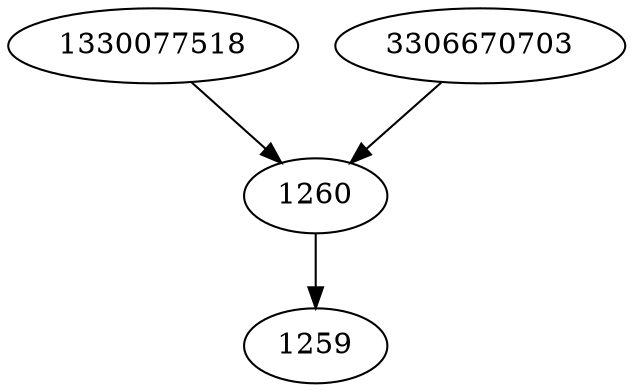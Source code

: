 strict digraph  {
1259;
1260;
1330077518;
3306670703;
1260 -> 1259;
1330077518 -> 1260;
3306670703 -> 1260;
}
